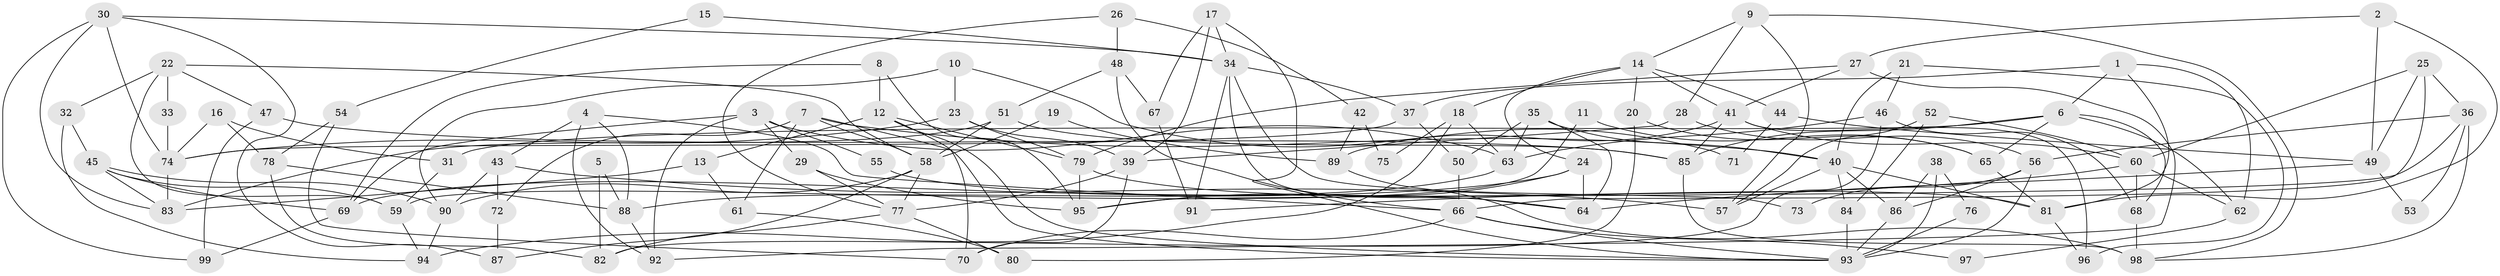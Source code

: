 // Generated by graph-tools (version 1.1) at 2025/02/03/09/25 03:02:13]
// undirected, 99 vertices, 198 edges
graph export_dot {
graph [start="1"]
  node [color=gray90,style=filled];
  1;
  2;
  3;
  4;
  5;
  6;
  7;
  8;
  9;
  10;
  11;
  12;
  13;
  14;
  15;
  16;
  17;
  18;
  19;
  20;
  21;
  22;
  23;
  24;
  25;
  26;
  27;
  28;
  29;
  30;
  31;
  32;
  33;
  34;
  35;
  36;
  37;
  38;
  39;
  40;
  41;
  42;
  43;
  44;
  45;
  46;
  47;
  48;
  49;
  50;
  51;
  52;
  53;
  54;
  55;
  56;
  57;
  58;
  59;
  60;
  61;
  62;
  63;
  64;
  65;
  66;
  67;
  68;
  69;
  70;
  71;
  72;
  73;
  74;
  75;
  76;
  77;
  78;
  79;
  80;
  81;
  82;
  83;
  84;
  85;
  86;
  87;
  88;
  89;
  90;
  91;
  92;
  93;
  94;
  95;
  96;
  97;
  98;
  99;
  1 -- 6;
  1 -- 81;
  1 -- 37;
  1 -- 62;
  2 -- 27;
  2 -- 81;
  2 -- 49;
  3 -- 92;
  3 -- 63;
  3 -- 29;
  3 -- 55;
  3 -- 69;
  4 -- 43;
  4 -- 66;
  4 -- 88;
  4 -- 92;
  5 -- 88;
  5 -- 82;
  6 -- 85;
  6 -- 62;
  6 -- 31;
  6 -- 65;
  6 -- 68;
  7 -- 40;
  7 -- 93;
  7 -- 58;
  7 -- 61;
  7 -- 72;
  8 -- 69;
  8 -- 12;
  8 -- 95;
  9 -- 14;
  9 -- 28;
  9 -- 57;
  9 -- 98;
  10 -- 90;
  10 -- 23;
  10 -- 71;
  11 -- 59;
  11 -- 65;
  12 -- 93;
  12 -- 13;
  12 -- 70;
  12 -- 79;
  13 -- 83;
  13 -- 61;
  14 -- 24;
  14 -- 41;
  14 -- 18;
  14 -- 20;
  14 -- 44;
  15 -- 34;
  15 -- 54;
  16 -- 31;
  16 -- 74;
  16 -- 78;
  17 -- 39;
  17 -- 34;
  17 -- 67;
  17 -- 93;
  18 -- 63;
  18 -- 75;
  18 -- 94;
  19 -- 58;
  19 -- 89;
  20 -- 65;
  20 -- 80;
  21 -- 46;
  21 -- 40;
  21 -- 96;
  22 -- 59;
  22 -- 32;
  22 -- 33;
  22 -- 47;
  22 -- 58;
  23 -- 74;
  23 -- 79;
  23 -- 39;
  24 -- 88;
  24 -- 95;
  24 -- 64;
  25 -- 36;
  25 -- 49;
  25 -- 60;
  25 -- 66;
  26 -- 48;
  26 -- 77;
  26 -- 42;
  27 -- 79;
  27 -- 41;
  27 -- 92;
  28 -- 56;
  28 -- 39;
  29 -- 77;
  29 -- 95;
  30 -- 87;
  30 -- 74;
  30 -- 34;
  30 -- 83;
  30 -- 99;
  31 -- 59;
  32 -- 94;
  32 -- 45;
  33 -- 74;
  34 -- 37;
  34 -- 64;
  34 -- 73;
  34 -- 91;
  35 -- 64;
  35 -- 63;
  35 -- 40;
  35 -- 50;
  36 -- 95;
  36 -- 98;
  36 -- 53;
  36 -- 56;
  37 -- 50;
  37 -- 74;
  38 -- 86;
  38 -- 93;
  38 -- 76;
  39 -- 70;
  39 -- 77;
  40 -- 86;
  40 -- 57;
  40 -- 81;
  40 -- 84;
  41 -- 96;
  41 -- 60;
  41 -- 85;
  41 -- 89;
  42 -- 89;
  42 -- 75;
  43 -- 57;
  43 -- 90;
  43 -- 72;
  44 -- 49;
  44 -- 71;
  45 -- 69;
  45 -- 83;
  45 -- 59;
  45 -- 90;
  46 -- 82;
  46 -- 68;
  46 -- 63;
  47 -- 85;
  47 -- 99;
  48 -- 66;
  48 -- 67;
  48 -- 51;
  49 -- 64;
  49 -- 53;
  50 -- 66;
  51 -- 58;
  51 -- 83;
  51 -- 85;
  52 -- 57;
  52 -- 60;
  52 -- 84;
  54 -- 70;
  54 -- 78;
  55 -- 64;
  56 -- 93;
  56 -- 73;
  56 -- 86;
  58 -- 77;
  58 -- 87;
  58 -- 90;
  59 -- 94;
  60 -- 68;
  60 -- 62;
  60 -- 91;
  61 -- 80;
  62 -- 97;
  63 -- 69;
  65 -- 81;
  66 -- 93;
  66 -- 70;
  66 -- 97;
  67 -- 91;
  68 -- 98;
  69 -- 99;
  72 -- 87;
  74 -- 83;
  76 -- 93;
  77 -- 80;
  77 -- 82;
  78 -- 88;
  78 -- 82;
  79 -- 95;
  79 -- 81;
  81 -- 96;
  84 -- 93;
  85 -- 98;
  86 -- 93;
  88 -- 92;
  89 -- 98;
  90 -- 94;
}
